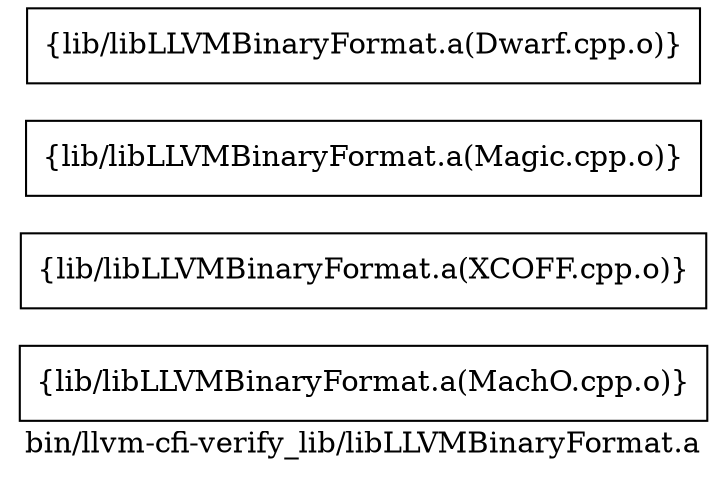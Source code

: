 digraph "bin/llvm-cfi-verify_lib/libLLVMBinaryFormat.a" {
	label="bin/llvm-cfi-verify_lib/libLLVMBinaryFormat.a";
	rankdir=LR;

	Node0x557ff1ffd5b8 [shape=record,shape=box,group=0,label="{lib/libLLVMBinaryFormat.a(MachO.cpp.o)}"];
	Node0x557ff1ffc488 [shape=record,shape=box,group=0,label="{lib/libLLVMBinaryFormat.a(XCOFF.cpp.o)}"];
	Node0x557ff1ffc898 [shape=record,shape=box,group=0,label="{lib/libLLVMBinaryFormat.a(Magic.cpp.o)}"];
	Node0x557ff1ffe058 [shape=record,shape=box,group=0,label="{lib/libLLVMBinaryFormat.a(Dwarf.cpp.o)}"];
}
